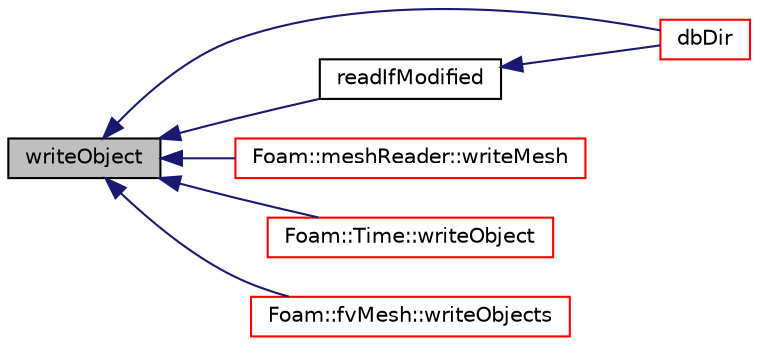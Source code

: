 digraph "writeObject"
{
  bgcolor="transparent";
  edge [fontname="Helvetica",fontsize="10",labelfontname="Helvetica",labelfontsize="10"];
  node [fontname="Helvetica",fontsize="10",shape=record];
  rankdir="LR";
  Node1 [label="writeObject",height=0.2,width=0.4,color="black", fillcolor="grey75", style="filled", fontcolor="black"];
  Node1 -> Node2 [dir="back",color="midnightblue",fontsize="10",style="solid",fontname="Helvetica"];
  Node2 [label="dbDir",height=0.2,width=0.4,color="red",URL="$a01727.html#a67b30e5633d486ff299537406b0ca471",tooltip="Local directory path of this objectRegistry relative to the time. "];
  Node1 -> Node3 [dir="back",color="midnightblue",fontsize="10",style="solid",fontname="Helvetica"];
  Node3 [label="readIfModified",height=0.2,width=0.4,color="black",URL="$a01727.html#ab3005060b61f06fc4dcee23a2597d20c",tooltip="Read object if modified. "];
  Node3 -> Node2 [dir="back",color="midnightblue",fontsize="10",style="solid",fontname="Helvetica"];
  Node1 -> Node4 [dir="back",color="midnightblue",fontsize="10",style="solid",fontname="Helvetica"];
  Node4 [label="Foam::meshReader::writeMesh",height=0.2,width=0.4,color="red",URL="$a01502.html#ac299aa5abc617949bb6f121fbfbbc2c8",tooltip="Write mesh. "];
  Node1 -> Node5 [dir="back",color="midnightblue",fontsize="10",style="solid",fontname="Helvetica"];
  Node5 [label="Foam::Time::writeObject",height=0.2,width=0.4,color="red",URL="$a02683.html#a25cce2a2cb8ccf489894549d23b116c8",tooltip="Write using given format, version and compression. "];
  Node1 -> Node6 [dir="back",color="midnightblue",fontsize="10",style="solid",fontname="Helvetica"];
  Node6 [label="Foam::fvMesh::writeObjects",height=0.2,width=0.4,color="red",URL="$a00889.html#ac68e659540ef4628c7c28bfaf7879b4a",tooltip="Write the underlying polyMesh and other data. "];
}
